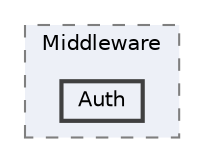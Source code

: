 digraph "app/Http/Middleware/Auth"
{
 // LATEX_PDF_SIZE
  bgcolor="transparent";
  edge [fontname=Helvetica,fontsize=10,labelfontname=Helvetica,labelfontsize=10];
  node [fontname=Helvetica,fontsize=10,shape=box,height=0.2,width=0.4];
  compound=true
  subgraph clusterdir_ef2b2488ec94a4625ca5ab9839baa414 {
    graph [ bgcolor="#edf0f7", pencolor="grey50", label="Middleware", fontname=Helvetica,fontsize=10 style="filled,dashed", URL="dir_ef2b2488ec94a4625ca5ab9839baa414.html",tooltip=""]
  dir_3245a4339990f8f3b4994649cd333dcd [label="Auth", fillcolor="#edf0f7", color="grey25", style="filled,bold", URL="dir_3245a4339990f8f3b4994649cd333dcd.html",tooltip=""];
  }
}
